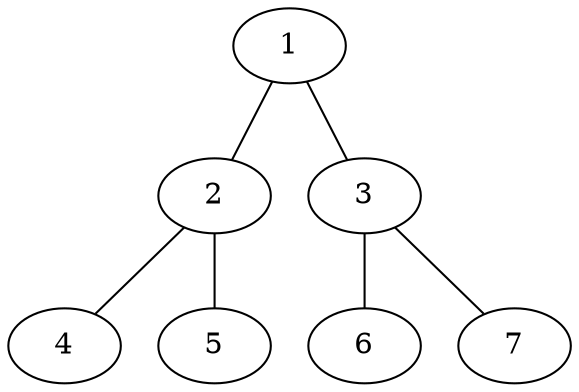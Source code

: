 graph {
    // Nodes
    n1 [label="1"]
    n2 [label="2"]
    n3 [label="3"]
    n4 [label="4"]
    n5 [label="5"]
    n6 [label="6"]
    n7 [label="7"]

    // Edges
    n3 -- n7 
    n3 -- n6
    n2 -- n5
    n2 -- n4
    n1 -- n3
    n1 -- n2
}